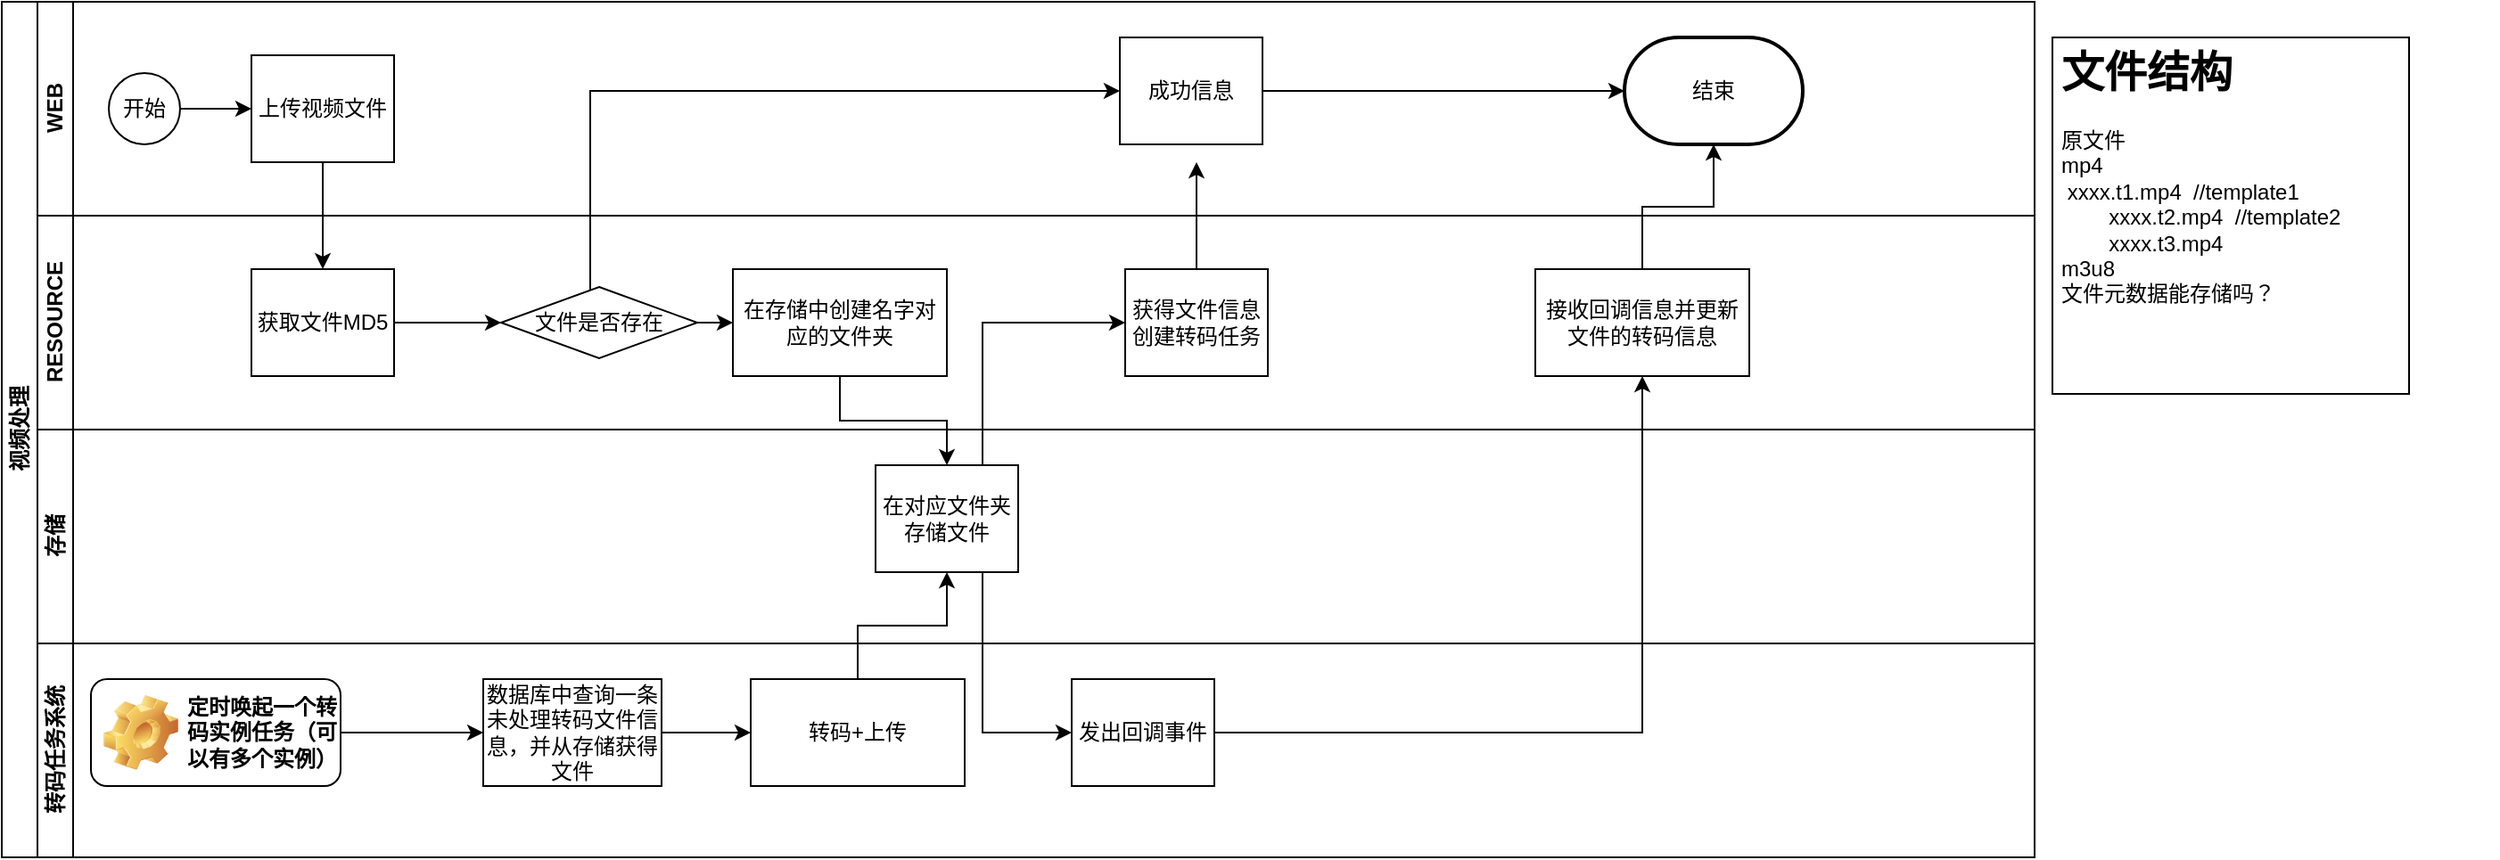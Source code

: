 <mxfile version="21.0.6" type="github" pages="3">
  <diagram id="prtHgNgQTEPvFCAcTncT" name="Page-1">
    <mxGraphModel dx="1434" dy="796" grid="1" gridSize="10" guides="1" tooltips="1" connect="1" arrows="1" fold="1" page="1" pageScale="1" pageWidth="827" pageHeight="1169" math="0" shadow="0">
      <root>
        <mxCell id="0" />
        <mxCell id="1" parent="0" />
        <mxCell id="dNxyNK7c78bLwvsdeMH5-19" value="视频处理" style="swimlane;html=1;childLayout=stackLayout;resizeParent=1;resizeParentMax=0;horizontal=0;startSize=20;horizontalStack=0;" parent="1" vertex="1">
          <mxGeometry x="70" y="120" width="1140" height="480" as="geometry">
            <mxRectangle x="120" y="120" width="40" height="60" as="alternateBounds" />
          </mxGeometry>
        </mxCell>
        <mxCell id="dNxyNK7c78bLwvsdeMH5-20" value="WEB" style="swimlane;html=1;startSize=20;horizontal=0;" parent="dNxyNK7c78bLwvsdeMH5-19" vertex="1">
          <mxGeometry x="20" width="1120" height="120" as="geometry" />
        </mxCell>
        <mxCell id="dNxyNK7c78bLwvsdeMH5-25" value="" style="edgeStyle=orthogonalEdgeStyle;rounded=0;orthogonalLoop=1;jettySize=auto;html=1;" parent="dNxyNK7c78bLwvsdeMH5-20" source="dNxyNK7c78bLwvsdeMH5-23" target="dNxyNK7c78bLwvsdeMH5-24" edge="1">
          <mxGeometry relative="1" as="geometry" />
        </mxCell>
        <mxCell id="dNxyNK7c78bLwvsdeMH5-23" value="开始" style="ellipse;whiteSpace=wrap;html=1;" parent="dNxyNK7c78bLwvsdeMH5-20" vertex="1">
          <mxGeometry x="40" y="40" width="40" height="40" as="geometry" />
        </mxCell>
        <mxCell id="dNxyNK7c78bLwvsdeMH5-24" value="上传视频文件" style="rounded=0;whiteSpace=wrap;html=1;fontFamily=Helvetica;fontSize=12;fontColor=#000000;align=center;" parent="dNxyNK7c78bLwvsdeMH5-20" vertex="1">
          <mxGeometry x="120" y="30" width="80" height="60" as="geometry" />
        </mxCell>
        <mxCell id="DOJp8TKfMdWSj9f9S-v8-34" style="edgeStyle=orthogonalEdgeStyle;rounded=0;orthogonalLoop=1;jettySize=auto;html=1;exitX=1;exitY=0.5;exitDx=0;exitDy=0;" parent="dNxyNK7c78bLwvsdeMH5-20" source="dNxyNK7c78bLwvsdeMH5-30" target="xb277HF_MsLfrIOboR0e-4" edge="1">
          <mxGeometry relative="1" as="geometry">
            <mxPoint x="880" y="50" as="targetPoint" />
          </mxGeometry>
        </mxCell>
        <mxCell id="dNxyNK7c78bLwvsdeMH5-30" value="成功信息" style="rounded=0;whiteSpace=wrap;html=1;fontFamily=Helvetica;fontSize=12;fontColor=#000000;align=center;" parent="dNxyNK7c78bLwvsdeMH5-20" vertex="1">
          <mxGeometry x="607" y="20" width="80" height="60" as="geometry" />
        </mxCell>
        <mxCell id="xb277HF_MsLfrIOboR0e-4" value="结束" style="strokeWidth=2;html=1;shape=mxgraph.flowchart.terminator;whiteSpace=wrap;" vertex="1" parent="dNxyNK7c78bLwvsdeMH5-20">
          <mxGeometry x="890" y="20" width="100" height="60" as="geometry" />
        </mxCell>
        <mxCell id="dNxyNK7c78bLwvsdeMH5-21" value="RESOURCE" style="swimlane;html=1;startSize=20;horizontal=0;" parent="dNxyNK7c78bLwvsdeMH5-19" vertex="1">
          <mxGeometry x="20" y="120" width="1120" height="120" as="geometry" />
        </mxCell>
        <mxCell id="dNxyNK7c78bLwvsdeMH5-29" value="" style="edgeStyle=orthogonalEdgeStyle;rounded=0;orthogonalLoop=1;jettySize=auto;html=1;endArrow=classic;endFill=1;" parent="dNxyNK7c78bLwvsdeMH5-21" source="dNxyNK7c78bLwvsdeMH5-26" target="dNxyNK7c78bLwvsdeMH5-28" edge="1">
          <mxGeometry relative="1" as="geometry" />
        </mxCell>
        <mxCell id="dNxyNK7c78bLwvsdeMH5-26" value="获取文件MD5" style="rounded=0;whiteSpace=wrap;html=1;fontFamily=Helvetica;fontSize=12;fontColor=#000000;align=center;" parent="dNxyNK7c78bLwvsdeMH5-21" vertex="1">
          <mxGeometry x="120" y="30" width="80" height="60" as="geometry" />
        </mxCell>
        <object label="" 否="" tooltip="否" id="DOJp8TKfMdWSj9f9S-v8-20">
          <mxCell style="edgeStyle=orthogonalEdgeStyle;rounded=0;orthogonalLoop=1;jettySize=auto;html=1;" parent="dNxyNK7c78bLwvsdeMH5-21" source="dNxyNK7c78bLwvsdeMH5-28" target="DOJp8TKfMdWSj9f9S-v8-19" edge="1">
            <mxGeometry relative="1" as="geometry">
              <Array as="points">
                <mxPoint x="390" y="60" />
                <mxPoint x="390" y="60" />
              </Array>
            </mxGeometry>
          </mxCell>
        </object>
        <mxCell id="dNxyNK7c78bLwvsdeMH5-28" value="文件是否存在" style="rhombus;whiteSpace=wrap;html=1;fontFamily=Helvetica;fontSize=12;fontColor=#000000;align=center;" parent="dNxyNK7c78bLwvsdeMH5-21" vertex="1">
          <mxGeometry x="260" y="40" width="110" height="40" as="geometry" />
        </mxCell>
        <mxCell id="DOJp8TKfMdWSj9f9S-v8-19" value="在存储中创建名字对应的文件夹" style="whiteSpace=wrap;html=1;fontColor=#000000;" parent="dNxyNK7c78bLwvsdeMH5-21" vertex="1">
          <mxGeometry x="390" y="30" width="120" height="60" as="geometry" />
        </mxCell>
        <mxCell id="DOJp8TKfMdWSj9f9S-v8-32" style="edgeStyle=orthogonalEdgeStyle;rounded=0;orthogonalLoop=1;jettySize=auto;html=1;" parent="dNxyNK7c78bLwvsdeMH5-21" source="DOJp8TKfMdWSj9f9S-v8-23" edge="1">
          <mxGeometry relative="1" as="geometry">
            <mxPoint x="650" y="-30" as="targetPoint" />
          </mxGeometry>
        </mxCell>
        <mxCell id="DOJp8TKfMdWSj9f9S-v8-23" value="获得文件信息创建转码任务" style="rounded=0;whiteSpace=wrap;html=1;fontFamily=Helvetica;fontSize=12;fontColor=#000000;align=center;" parent="dNxyNK7c78bLwvsdeMH5-21" vertex="1">
          <mxGeometry x="610" y="30" width="80" height="60" as="geometry" />
        </mxCell>
        <mxCell id="5Po9KjaSTDzuThY7a4_x-11" value="接收回调信息并更新文件的转码信息" style="rounded=0;whiteSpace=wrap;html=1;" parent="dNxyNK7c78bLwvsdeMH5-21" vertex="1">
          <mxGeometry x="840" y="30" width="120" height="60" as="geometry" />
        </mxCell>
        <mxCell id="DOJp8TKfMdWSj9f9S-v8-27" value="存储" style="swimlane;html=1;startSize=20;horizontal=0;" parent="dNxyNK7c78bLwvsdeMH5-19" vertex="1">
          <mxGeometry x="20" y="240" width="1120" height="120" as="geometry" />
        </mxCell>
        <mxCell id="DOJp8TKfMdWSj9f9S-v8-29" value="在对应文件夹存储文件" style="rounded=0;whiteSpace=wrap;html=1;fontFamily=Helvetica;fontSize=12;fontColor=#000000;align=center;" parent="DOJp8TKfMdWSj9f9S-v8-27" vertex="1">
          <mxGeometry x="470" y="20" width="80" height="60" as="geometry" />
        </mxCell>
        <mxCell id="DOJp8TKfMdWSj9f9S-v8-5" value="转码任务系统" style="swimlane;html=1;startSize=20;horizontal=0;" parent="dNxyNK7c78bLwvsdeMH5-19" vertex="1">
          <mxGeometry x="20" y="360" width="1120" height="120" as="geometry" />
        </mxCell>
        <mxCell id="DOJp8TKfMdWSj9f9S-v8-37" value="" style="edgeStyle=orthogonalEdgeStyle;rounded=0;orthogonalLoop=1;jettySize=auto;html=1;" parent="DOJp8TKfMdWSj9f9S-v8-5" source="DOJp8TKfMdWSj9f9S-v8-7" target="DOJp8TKfMdWSj9f9S-v8-36" edge="1">
          <mxGeometry relative="1" as="geometry" />
        </mxCell>
        <mxCell id="DOJp8TKfMdWSj9f9S-v8-7" value="数据库中查询一条未处理转码文件信息，并从存储获得文件" style="rounded=0;whiteSpace=wrap;html=1;fontFamily=Helvetica;fontSize=12;fontColor=#000000;align=center;" parent="DOJp8TKfMdWSj9f9S-v8-5" vertex="1">
          <mxGeometry x="250" y="20" width="100" height="60" as="geometry" />
        </mxCell>
        <mxCell id="DOJp8TKfMdWSj9f9S-v8-36" value="转码+上传" style="whiteSpace=wrap;html=1;fontColor=#000000;rounded=0;" parent="DOJp8TKfMdWSj9f9S-v8-5" vertex="1">
          <mxGeometry x="400" y="20" width="120" height="60" as="geometry" />
        </mxCell>
        <mxCell id="5Po9KjaSTDzuThY7a4_x-7" value="发出回调事件" style="rounded=0;whiteSpace=wrap;html=1;" parent="DOJp8TKfMdWSj9f9S-v8-5" vertex="1">
          <mxGeometry x="580" y="20" width="80" height="60" as="geometry" />
        </mxCell>
        <mxCell id="xb277HF_MsLfrIOboR0e-3" value="" style="edgeStyle=orthogonalEdgeStyle;rounded=0;orthogonalLoop=1;jettySize=auto;html=1;" edge="1" parent="DOJp8TKfMdWSj9f9S-v8-5" source="xb277HF_MsLfrIOboR0e-2" target="DOJp8TKfMdWSj9f9S-v8-7">
          <mxGeometry relative="1" as="geometry" />
        </mxCell>
        <mxCell id="xb277HF_MsLfrIOboR0e-2" value="定时唤起一个转码实例任务（可以有多个实例）" style="label;whiteSpace=wrap;html=1;image=img/clipart/Gear_128x128.png" vertex="1" parent="DOJp8TKfMdWSj9f9S-v8-5">
          <mxGeometry x="30" y="20" width="140" height="60" as="geometry" />
        </mxCell>
        <mxCell id="DOJp8TKfMdWSj9f9S-v8-30" style="edgeStyle=orthogonalEdgeStyle;rounded=0;orthogonalLoop=1;jettySize=auto;html=1;" parent="dNxyNK7c78bLwvsdeMH5-19" source="DOJp8TKfMdWSj9f9S-v8-19" target="DOJp8TKfMdWSj9f9S-v8-29" edge="1">
          <mxGeometry relative="1" as="geometry" />
        </mxCell>
        <mxCell id="DOJp8TKfMdWSj9f9S-v8-33" style="edgeStyle=orthogonalEdgeStyle;rounded=0;orthogonalLoop=1;jettySize=auto;html=1;entryX=0;entryY=0.5;entryDx=0;entryDy=0;" parent="dNxyNK7c78bLwvsdeMH5-19" source="dNxyNK7c78bLwvsdeMH5-28" target="dNxyNK7c78bLwvsdeMH5-30" edge="1">
          <mxGeometry relative="1" as="geometry">
            <Array as="points">
              <mxPoint x="330" y="50" />
            </Array>
          </mxGeometry>
        </mxCell>
        <mxCell id="DOJp8TKfMdWSj9f9S-v8-38" style="edgeStyle=orthogonalEdgeStyle;rounded=0;orthogonalLoop=1;jettySize=auto;html=1;" parent="dNxyNK7c78bLwvsdeMH5-19" source="DOJp8TKfMdWSj9f9S-v8-36" target="DOJp8TKfMdWSj9f9S-v8-29" edge="1">
          <mxGeometry relative="1" as="geometry" />
        </mxCell>
        <mxCell id="5Po9KjaSTDzuThY7a4_x-8" value="" style="endArrow=classic;html=1;rounded=0;exitX=0.75;exitY=0;exitDx=0;exitDy=0;entryX=0;entryY=0.5;entryDx=0;entryDy=0;" parent="dNxyNK7c78bLwvsdeMH5-19" source="DOJp8TKfMdWSj9f9S-v8-29" target="DOJp8TKfMdWSj9f9S-v8-23" edge="1">
          <mxGeometry width="50" height="50" relative="1" as="geometry">
            <mxPoint x="630" y="290" as="sourcePoint" />
            <mxPoint x="570" y="170" as="targetPoint" />
            <Array as="points">
              <mxPoint x="550" y="180" />
            </Array>
          </mxGeometry>
        </mxCell>
        <mxCell id="5Po9KjaSTDzuThY7a4_x-9" style="edgeStyle=orthogonalEdgeStyle;rounded=0;orthogonalLoop=1;jettySize=auto;html=1;exitX=0.75;exitY=1;exitDx=0;exitDy=0;entryX=0;entryY=0.5;entryDx=0;entryDy=0;" parent="dNxyNK7c78bLwvsdeMH5-19" source="DOJp8TKfMdWSj9f9S-v8-29" target="5Po9KjaSTDzuThY7a4_x-7" edge="1">
          <mxGeometry relative="1" as="geometry" />
        </mxCell>
        <mxCell id="5Po9KjaSTDzuThY7a4_x-10" style="edgeStyle=orthogonalEdgeStyle;rounded=0;orthogonalLoop=1;jettySize=auto;html=1;entryX=0.5;entryY=1;entryDx=0;entryDy=0;" parent="dNxyNK7c78bLwvsdeMH5-19" source="5Po9KjaSTDzuThY7a4_x-7" target="5Po9KjaSTDzuThY7a4_x-11" edge="1">
          <mxGeometry relative="1" as="geometry" />
        </mxCell>
        <mxCell id="5Po9KjaSTDzuThY7a4_x-12" style="edgeStyle=orthogonalEdgeStyle;rounded=0;orthogonalLoop=1;jettySize=auto;html=1;exitX=0.5;exitY=0;exitDx=0;exitDy=0;entryX=0.5;entryY=1;entryDx=0;entryDy=0;entryPerimeter=0;" parent="dNxyNK7c78bLwvsdeMH5-19" source="5Po9KjaSTDzuThY7a4_x-11" target="xb277HF_MsLfrIOboR0e-4" edge="1">
          <mxGeometry relative="1" as="geometry">
            <mxPoint x="920" y="70" as="targetPoint" />
          </mxGeometry>
        </mxCell>
        <mxCell id="5Po9KjaSTDzuThY7a4_x-13" style="edgeStyle=orthogonalEdgeStyle;rounded=0;orthogonalLoop=1;jettySize=auto;html=1;exitX=0.5;exitY=1;exitDx=0;exitDy=0;entryX=0.5;entryY=0;entryDx=0;entryDy=0;" parent="dNxyNK7c78bLwvsdeMH5-19" source="dNxyNK7c78bLwvsdeMH5-24" target="dNxyNK7c78bLwvsdeMH5-26" edge="1">
          <mxGeometry relative="1" as="geometry" />
        </mxCell>
        <mxCell id="xb277HF_MsLfrIOboR0e-1" value="" style="group" vertex="1" connectable="0" parent="1">
          <mxGeometry x="1220" y="140" width="250" height="200" as="geometry" />
        </mxCell>
        <mxCell id="5Po9KjaSTDzuThY7a4_x-5" value="" style="whiteSpace=wrap;html=1;aspect=fixed;" parent="xb277HF_MsLfrIOboR0e-1" vertex="1">
          <mxGeometry width="200" height="200" as="geometry" />
        </mxCell>
        <mxCell id="5Po9KjaSTDzuThY7a4_x-6" value="&lt;h1&gt;文件结构&lt;br&gt;&lt;/h1&gt;&lt;div&gt;原文件&lt;/div&gt;&lt;div&gt;mp4&lt;/div&gt;&lt;div&gt;&lt;span style=&quot;white-space: pre;&quot;&gt; &lt;/span&gt;xxxx.t1.mp4&amp;nbsp; //template1&lt;br&gt;&lt;/div&gt;&lt;div&gt;&amp;nbsp; &amp;nbsp; &amp;nbsp; &amp;nbsp; xxxx.t2.mp4&amp;nbsp; //template2&lt;/div&gt;&lt;div&gt;&amp;nbsp; &amp;nbsp; &amp;nbsp; &amp;nbsp; xxxx.t3.mp4&lt;/div&gt;&lt;div&gt;m3u8&lt;/div&gt;&lt;div&gt;文件元数据能存储吗？&lt;/div&gt;&lt;div&gt;&lt;br&gt;&lt;/div&gt;&lt;div&gt;&lt;br&gt;&lt;/div&gt;" style="text;html=1;strokeColor=none;fillColor=none;spacing=5;spacingTop=-20;whiteSpace=wrap;overflow=hidden;rounded=0;" parent="xb277HF_MsLfrIOboR0e-1" vertex="1">
          <mxGeometry width="250.0" height="188.235" as="geometry" />
        </mxCell>
      </root>
    </mxGraphModel>
  </diagram>
  <diagram id="mXz84r7ccdYVKOhXlAZa" name="第 2 页">
    <mxGraphModel dx="1434" dy="796" grid="1" gridSize="10" guides="1" tooltips="1" connect="1" arrows="1" fold="1" page="1" pageScale="1" pageWidth="827" pageHeight="1169" math="0" shadow="0">
      <root>
        <mxCell id="0" />
        <mxCell id="1" parent="0" />
        <mxCell id="lJvOCIclP4NKPG_G5WFS-3" style="edgeStyle=orthogonalEdgeStyle;rounded=0;orthogonalLoop=1;jettySize=auto;html=1;exitX=1;exitY=0.333;exitDx=0;exitDy=0;exitPerimeter=0;entryX=0;entryY=0.5;entryDx=0;entryDy=0;" parent="1" source="lJvOCIclP4NKPG_G5WFS-1" target="lJvOCIclP4NKPG_G5WFS-2" edge="1">
          <mxGeometry relative="1" as="geometry" />
        </mxCell>
        <mxCell id="lJvOCIclP4NKPG_G5WFS-11" style="edgeStyle=orthogonalEdgeStyle;rounded=0;orthogonalLoop=1;jettySize=auto;html=1;exitX=1;exitY=0.333;exitDx=0;exitDy=0;exitPerimeter=0;entryX=0;entryY=0.5;entryDx=0;entryDy=0;" parent="1" source="lJvOCIclP4NKPG_G5WFS-1" target="lJvOCIclP4NKPG_G5WFS-6" edge="1">
          <mxGeometry relative="1" as="geometry" />
        </mxCell>
        <mxCell id="lJvOCIclP4NKPG_G5WFS-12" style="edgeStyle=orthogonalEdgeStyle;rounded=0;orthogonalLoop=1;jettySize=auto;html=1;exitX=1;exitY=0.333;exitDx=0;exitDy=0;exitPerimeter=0;entryX=0;entryY=0.5;entryDx=0;entryDy=0;" parent="1" source="lJvOCIclP4NKPG_G5WFS-1" target="lJvOCIclP4NKPG_G5WFS-7" edge="1">
          <mxGeometry relative="1" as="geometry">
            <Array as="points">
              <mxPoint x="230" y="330" />
              <mxPoint x="230" y="255" />
            </Array>
          </mxGeometry>
        </mxCell>
        <mxCell id="lJvOCIclP4NKPG_G5WFS-13" style="edgeStyle=orthogonalEdgeStyle;rounded=0;orthogonalLoop=1;jettySize=auto;html=1;exitX=1;exitY=0.333;exitDx=0;exitDy=0;exitPerimeter=0;" parent="1" source="lJvOCIclP4NKPG_G5WFS-1" target="lJvOCIclP4NKPG_G5WFS-5" edge="1">
          <mxGeometry relative="1" as="geometry">
            <Array as="points">
              <mxPoint x="230" y="330" />
              <mxPoint x="230" y="305" />
            </Array>
          </mxGeometry>
        </mxCell>
        <mxCell id="lJvOCIclP4NKPG_G5WFS-14" style="edgeStyle=orthogonalEdgeStyle;rounded=0;orthogonalLoop=1;jettySize=auto;html=1;exitX=1;exitY=0.333;exitDx=0;exitDy=0;exitPerimeter=0;entryX=0;entryY=0.5;entryDx=0;entryDy=0;" parent="1" source="lJvOCIclP4NKPG_G5WFS-1" target="lJvOCIclP4NKPG_G5WFS-8" edge="1">
          <mxGeometry relative="1" as="geometry">
            <Array as="points">
              <mxPoint x="230" y="330" />
              <mxPoint x="230" y="345" />
            </Array>
          </mxGeometry>
        </mxCell>
        <mxCell id="lJvOCIclP4NKPG_G5WFS-16" style="edgeStyle=orthogonalEdgeStyle;rounded=0;orthogonalLoop=1;jettySize=auto;html=1;exitX=1;exitY=0.333;exitDx=0;exitDy=0;exitPerimeter=0;entryX=0;entryY=0.5;entryDx=0;entryDy=0;" parent="1" source="lJvOCIclP4NKPG_G5WFS-1" target="lJvOCIclP4NKPG_G5WFS-15" edge="1">
          <mxGeometry relative="1" as="geometry">
            <Array as="points">
              <mxPoint x="230" y="330" />
              <mxPoint x="230" y="405" />
            </Array>
          </mxGeometry>
        </mxCell>
        <mxCell id="lJvOCIclP4NKPG_G5WFS-1" value="文件管理员" style="shape=umlActor;verticalLabelPosition=bottom;verticalAlign=top;html=1;" parent="1" vertex="1">
          <mxGeometry x="120" y="310" width="30" height="60" as="geometry" />
        </mxCell>
        <mxCell id="lJvOCIclP4NKPG_G5WFS-2" value="上传文件" style="ellipse;whiteSpace=wrap;html=1;" parent="1" vertex="1">
          <mxGeometry x="310" y="90" width="140" height="70" as="geometry" />
        </mxCell>
        <mxCell id="lJvOCIclP4NKPG_G5WFS-20" style="edgeStyle=orthogonalEdgeStyle;rounded=0;orthogonalLoop=1;jettySize=auto;html=1;exitX=1;exitY=0.333;exitDx=0;exitDy=0;exitPerimeter=0;entryX=0;entryY=0.5;entryDx=0;entryDy=0;" parent="1" source="lJvOCIclP4NKPG_G5WFS-4" target="lJvOCIclP4NKPG_G5WFS-17" edge="1">
          <mxGeometry relative="1" as="geometry" />
        </mxCell>
        <mxCell id="lJvOCIclP4NKPG_G5WFS-21" style="edgeStyle=orthogonalEdgeStyle;rounded=0;orthogonalLoop=1;jettySize=auto;html=1;exitX=1;exitY=0.333;exitDx=0;exitDy=0;exitPerimeter=0;entryX=0;entryY=0.5;entryDx=0;entryDy=0;" parent="1" source="lJvOCIclP4NKPG_G5WFS-4" target="lJvOCIclP4NKPG_G5WFS-18" edge="1">
          <mxGeometry relative="1" as="geometry" />
        </mxCell>
        <mxCell id="lJvOCIclP4NKPG_G5WFS-23" style="edgeStyle=orthogonalEdgeStyle;rounded=0;orthogonalLoop=1;jettySize=auto;html=1;exitX=1;exitY=0.333;exitDx=0;exitDy=0;exitPerimeter=0;entryX=0;entryY=0.5;entryDx=0;entryDy=0;" parent="1" source="lJvOCIclP4NKPG_G5WFS-4" target="lJvOCIclP4NKPG_G5WFS-19" edge="1">
          <mxGeometry relative="1" as="geometry" />
        </mxCell>
        <mxCell id="lJvOCIclP4NKPG_G5WFS-4" value="定时器&lt;br&gt;" style="shape=umlActor;verticalLabelPosition=bottom;verticalAlign=top;html=1;" parent="1" vertex="1">
          <mxGeometry x="140" y="590" width="30" height="60" as="geometry" />
        </mxCell>
        <mxCell id="lJvOCIclP4NKPG_G5WFS-5" value="手动转码" style="ellipse;whiteSpace=wrap;html=1;" parent="1" vertex="1">
          <mxGeometry x="344" y="270" width="140" height="70" as="geometry" />
        </mxCell>
        <mxCell id="lJvOCIclP4NKPG_G5WFS-6" value="查询文件详情" style="ellipse;whiteSpace=wrap;html=1;" parent="1" vertex="1">
          <mxGeometry x="310" y="170" width="140" height="70" as="geometry" />
        </mxCell>
        <mxCell id="lJvOCIclP4NKPG_G5WFS-7" value="查询文件列表" style="ellipse;whiteSpace=wrap;html=1;" parent="1" vertex="1">
          <mxGeometry x="480" y="220" width="140" height="70" as="geometry" />
        </mxCell>
        <mxCell id="lJvOCIclP4NKPG_G5WFS-8" value="查询转码模板列表" style="ellipse;whiteSpace=wrap;html=1;" parent="1" vertex="1">
          <mxGeometry x="480" y="310" width="140" height="70" as="geometry" />
        </mxCell>
        <mxCell id="lJvOCIclP4NKPG_G5WFS-15" value="设置默认的转码模板" style="ellipse;whiteSpace=wrap;html=1;" parent="1" vertex="1">
          <mxGeometry x="320" y="370" width="140" height="70" as="geometry" />
        </mxCell>
        <mxCell id="lJvOCIclP4NKPG_G5WFS-17" value="查询转码模板详情" style="ellipse;whiteSpace=wrap;html=1;" parent="1" vertex="1">
          <mxGeometry x="240" y="500" width="140" height="70" as="geometry" />
        </mxCell>
        <mxCell id="lJvOCIclP4NKPG_G5WFS-18" value="按模板转码" style="ellipse;whiteSpace=wrap;html=1;" parent="1" vertex="1">
          <mxGeometry x="350" y="575" width="140" height="70" as="geometry" />
        </mxCell>
        <mxCell id="lJvOCIclP4NKPG_G5WFS-19" value="上传文件至存储" style="ellipse;whiteSpace=wrap;html=1;" parent="1" vertex="1">
          <mxGeometry x="240" y="640" width="140" height="70" as="geometry" />
        </mxCell>
      </root>
    </mxGraphModel>
  </diagram>
  <diagram id="vG0TuHxysI9nCtcRXNQh" name="第 3 页">
    <mxGraphModel dx="1434" dy="796" grid="1" gridSize="10" guides="1" tooltips="1" connect="1" arrows="1" fold="1" page="1" pageScale="1" pageWidth="827" pageHeight="1169" math="0" shadow="0">
      <root>
        <mxCell id="0" />
        <mxCell id="1" parent="0" />
        <mxCell id="Bb-y-t2JQ1qn3A6Hz0SW-2" value="" style="rounded=0;whiteSpace=wrap;html=1;" vertex="1" parent="1">
          <mxGeometry x="40" y="220" width="750" height="580" as="geometry" />
        </mxCell>
        <mxCell id="Bb-y-t2JQ1qn3A6Hz0SW-44" style="edgeStyle=orthogonalEdgeStyle;rounded=0;orthogonalLoop=1;jettySize=auto;html=1;exitX=0.5;exitY=0;exitDx=0;exitDy=0;" edge="1" parent="1" source="Bb-y-t2JQ1qn3A6Hz0SW-42" target="Bb-y-t2JQ1qn3A6Hz0SW-6">
          <mxGeometry relative="1" as="geometry">
            <Array as="points">
              <mxPoint x="470" y="510" />
              <mxPoint x="641" y="510" />
            </Array>
          </mxGeometry>
        </mxCell>
        <mxCell id="Bb-y-t2JQ1qn3A6Hz0SW-42" value="" style="rounded=1;whiteSpace=wrap;html=1;" vertex="1" parent="1">
          <mxGeometry x="200" y="550" width="540" height="100" as="geometry" />
        </mxCell>
        <mxCell id="Bb-y-t2JQ1qn3A6Hz0SW-1" value="" style="sketch=0;aspect=fixed;html=1;points=[];align=center;image;fontSize=12;image=img/lib/mscae/DNS_Private_Zones.svg;" vertex="1" parent="1">
          <mxGeometry x="40" y="220" width="40" height="40" as="geometry" />
        </mxCell>
        <mxCell id="Bb-y-t2JQ1qn3A6Hz0SW-15" style="edgeStyle=orthogonalEdgeStyle;rounded=0;orthogonalLoop=1;jettySize=auto;html=1;exitX=1;exitY=0.5;exitDx=0;exitDy=0;" edge="1" parent="1" source="Bb-y-t2JQ1qn3A6Hz0SW-3" target="Bb-y-t2JQ1qn3A6Hz0SW-6">
          <mxGeometry relative="1" as="geometry" />
        </mxCell>
        <mxCell id="Bb-y-t2JQ1qn3A6Hz0SW-3" value="Nginx - 视频1" style="rounded=0;whiteSpace=wrap;html=1;" vertex="1" parent="1">
          <mxGeometry x="270" y="240" width="120" height="60" as="geometry" />
        </mxCell>
        <mxCell id="Bb-y-t2JQ1qn3A6Hz0SW-16" style="edgeStyle=orthogonalEdgeStyle;rounded=0;orthogonalLoop=1;jettySize=auto;html=1;exitX=1;exitY=0.5;exitDx=0;exitDy=0;" edge="1" parent="1" source="Bb-y-t2JQ1qn3A6Hz0SW-4" target="Bb-y-t2JQ1qn3A6Hz0SW-6">
          <mxGeometry relative="1" as="geometry" />
        </mxCell>
        <mxCell id="Bb-y-t2JQ1qn3A6Hz0SW-4" value="Nginx- 视频2" style="rounded=0;whiteSpace=wrap;html=1;" vertex="1" parent="1">
          <mxGeometry x="270" y="310" width="120" height="60" as="geometry" />
        </mxCell>
        <mxCell id="Bb-y-t2JQ1qn3A6Hz0SW-17" style="edgeStyle=orthogonalEdgeStyle;rounded=0;orthogonalLoop=1;jettySize=auto;html=1;exitX=1;exitY=0.5;exitDx=0;exitDy=0;" edge="1" parent="1" source="Bb-y-t2JQ1qn3A6Hz0SW-5" target="Bb-y-t2JQ1qn3A6Hz0SW-6">
          <mxGeometry relative="1" as="geometry" />
        </mxCell>
        <mxCell id="Bb-y-t2JQ1qn3A6Hz0SW-5" value="Nginx - 视频3" style="rounded=0;whiteSpace=wrap;html=1;" vertex="1" parent="1">
          <mxGeometry x="270" y="380" width="120" height="60" as="geometry" />
        </mxCell>
        <mxCell id="Bb-y-t2JQ1qn3A6Hz0SW-6" value="Minio" style="sketch=0;aspect=fixed;html=1;points=[];align=center;image;fontSize=12;image=img/lib/mscae/Kubernetes_Services.svg;" vertex="1" parent="1">
          <mxGeometry x="600" y="310" width="81.08" height="60" as="geometry" />
        </mxCell>
        <mxCell id="Bb-y-t2JQ1qn3A6Hz0SW-18" value="Nginx&lt;br&gt;" style="sketch=0;aspect=fixed;html=1;points=[];align=center;image;fontSize=12;image=img/lib/mscae/Non_Azure_Machine.svg;" vertex="1" parent="1">
          <mxGeometry x="120" y="315" width="31" height="50" as="geometry" />
        </mxCell>
        <mxCell id="Bb-y-t2JQ1qn3A6Hz0SW-19" value="" style="endArrow=classic;html=1;rounded=0;entryX=0;entryY=0.5;entryDx=0;entryDy=0;" edge="1" parent="1" target="Bb-y-t2JQ1qn3A6Hz0SW-3">
          <mxGeometry width="50" height="50" relative="1" as="geometry">
            <mxPoint x="150" y="340" as="sourcePoint" />
            <mxPoint x="239" y="270" as="targetPoint" />
          </mxGeometry>
        </mxCell>
        <mxCell id="Bb-y-t2JQ1qn3A6Hz0SW-20" value="" style="endArrow=classic;html=1;rounded=0;" edge="1" parent="1" source="Bb-y-t2JQ1qn3A6Hz0SW-18" target="Bb-y-t2JQ1qn3A6Hz0SW-4">
          <mxGeometry width="50" height="50" relative="1" as="geometry">
            <mxPoint x="195" y="355" as="sourcePoint" />
            <mxPoint x="245" y="305" as="targetPoint" />
          </mxGeometry>
        </mxCell>
        <mxCell id="Bb-y-t2JQ1qn3A6Hz0SW-21" value="" style="endArrow=classic;html=1;rounded=0;entryX=0;entryY=0.5;entryDx=0;entryDy=0;exitX=0.968;exitY=0.56;exitDx=0;exitDy=0;exitPerimeter=0;" edge="1" parent="1" source="Bb-y-t2JQ1qn3A6Hz0SW-18" target="Bb-y-t2JQ1qn3A6Hz0SW-5">
          <mxGeometry width="50" height="50" relative="1" as="geometry">
            <mxPoint x="390" y="430" as="sourcePoint" />
            <mxPoint x="440" y="380" as="targetPoint" />
          </mxGeometry>
        </mxCell>
        <mxCell id="Bb-y-t2JQ1qn3A6Hz0SW-23" style="edgeStyle=orthogonalEdgeStyle;rounded=0;orthogonalLoop=1;jettySize=auto;html=1;exitX=1;exitY=0.5;exitDx=0;exitDy=0;" edge="1" parent="1" source="Bb-y-t2JQ1qn3A6Hz0SW-22" target="Bb-y-t2JQ1qn3A6Hz0SW-6">
          <mxGeometry relative="1" as="geometry">
            <Array as="points">
              <mxPoint x="640" y="490" />
              <mxPoint x="640" y="463" />
              <mxPoint x="641" y="463" />
            </Array>
          </mxGeometry>
        </mxCell>
        <mxCell id="Bb-y-t2JQ1qn3A6Hz0SW-22" value="Resource" style="rounded=0;whiteSpace=wrap;html=1;" vertex="1" parent="1">
          <mxGeometry x="270" y="460" width="110" height="60" as="geometry" />
        </mxCell>
        <mxCell id="Bb-y-t2JQ1qn3A6Hz0SW-24" value="converter 1" style="rounded=0;whiteSpace=wrap;html=1;" vertex="1" parent="1">
          <mxGeometry x="270" y="580" width="120" height="35" as="geometry" />
        </mxCell>
        <mxCell id="Bb-y-t2JQ1qn3A6Hz0SW-25" value="converter ..." style="rounded=0;whiteSpace=wrap;html=1;" vertex="1" parent="1">
          <mxGeometry x="430" y="580" width="120" height="35" as="geometry" />
        </mxCell>
        <mxCell id="Bb-y-t2JQ1qn3A6Hz0SW-45" style="edgeStyle=orthogonalEdgeStyle;rounded=0;orthogonalLoop=1;jettySize=auto;html=1;exitX=0.5;exitY=0;exitDx=0;exitDy=0;" edge="1" parent="1" source="Bb-y-t2JQ1qn3A6Hz0SW-26" target="Bb-y-t2JQ1qn3A6Hz0SW-42">
          <mxGeometry relative="1" as="geometry" />
        </mxCell>
        <mxCell id="Bb-y-t2JQ1qn3A6Hz0SW-32" style="edgeStyle=orthogonalEdgeStyle;rounded=0;orthogonalLoop=1;jettySize=auto;html=1;exitX=1;exitY=0.333;exitDx=0;exitDy=0;exitPerimeter=0;" edge="1" parent="1" source="Bb-y-t2JQ1qn3A6Hz0SW-31" target="Bb-y-t2JQ1qn3A6Hz0SW-18">
          <mxGeometry relative="1" as="geometry" />
        </mxCell>
        <mxCell id="Bb-y-t2JQ1qn3A6Hz0SW-31" value="观看" style="shape=umlActor;verticalLabelPosition=bottom;verticalAlign=top;html=1;outlineConnect=0;" vertex="1" parent="1">
          <mxGeometry y="310" width="30" height="60" as="geometry" />
        </mxCell>
        <mxCell id="Bb-y-t2JQ1qn3A6Hz0SW-34" style="edgeStyle=orthogonalEdgeStyle;rounded=0;orthogonalLoop=1;jettySize=auto;html=1;exitX=0.5;exitY=0;exitDx=0;exitDy=0;exitPerimeter=0;" edge="1" parent="1" source="Bb-y-t2JQ1qn3A6Hz0SW-33" target="Bb-y-t2JQ1qn3A6Hz0SW-36">
          <mxGeometry relative="1" as="geometry">
            <Array as="points">
              <mxPoint x="75" y="480" />
              <mxPoint x="90" y="480" />
              <mxPoint x="90" y="490" />
            </Array>
          </mxGeometry>
        </mxCell>
        <mxCell id="Bb-y-t2JQ1qn3A6Hz0SW-33" value="上传" style="shape=umlActor;verticalLabelPosition=bottom;verticalAlign=top;html=1;outlineConnect=0;" vertex="1" parent="1">
          <mxGeometry x="60" y="460" width="30" height="60" as="geometry" />
        </mxCell>
        <mxCell id="Bb-y-t2JQ1qn3A6Hz0SW-37" style="edgeStyle=orthogonalEdgeStyle;rounded=0;orthogonalLoop=1;jettySize=auto;html=1;entryX=0;entryY=0.5;entryDx=0;entryDy=0;" edge="1" parent="1" source="Bb-y-t2JQ1qn3A6Hz0SW-36" target="Bb-y-t2JQ1qn3A6Hz0SW-22">
          <mxGeometry relative="1" as="geometry" />
        </mxCell>
        <mxCell id="Bb-y-t2JQ1qn3A6Hz0SW-36" value="nginx" style="sketch=0;aspect=fixed;html=1;points=[];align=center;image;fontSize=12;image=img/lib/mscae/Non_Azure_Machine.svg;" vertex="1" parent="1">
          <mxGeometry x="160" y="465" width="30" height="48.39" as="geometry" />
        </mxCell>
        <mxCell id="Bb-y-t2JQ1qn3A6Hz0SW-43" value="converter N" style="rounded=0;whiteSpace=wrap;html=1;" vertex="1" parent="1">
          <mxGeometry x="600" y="580" width="120" height="35" as="geometry" />
        </mxCell>
        <mxCell id="Bb-y-t2JQ1qn3A6Hz0SW-46" value="" style="group" vertex="1" connectable="0" parent="1">
          <mxGeometry x="387.5" y="690" width="165" height="60" as="geometry" />
        </mxCell>
        <mxCell id="Bb-y-t2JQ1qn3A6Hz0SW-26" value="job" style="rounded=0;whiteSpace=wrap;html=1;" vertex="1" parent="Bb-y-t2JQ1qn3A6Hz0SW-46">
          <mxGeometry width="165" height="60" as="geometry" />
        </mxCell>
        <mxCell id="Bb-y-t2JQ1qn3A6Hz0SW-38" value="" style="sketch=0;aspect=fixed;html=1;points=[];align=center;image;fontSize=12;image=img/lib/mscae/Clock.svg;" vertex="1" parent="Bb-y-t2JQ1qn3A6Hz0SW-46">
          <mxGeometry x="9" y="5" width="50" height="50" as="geometry" />
        </mxCell>
      </root>
    </mxGraphModel>
  </diagram>
</mxfile>

